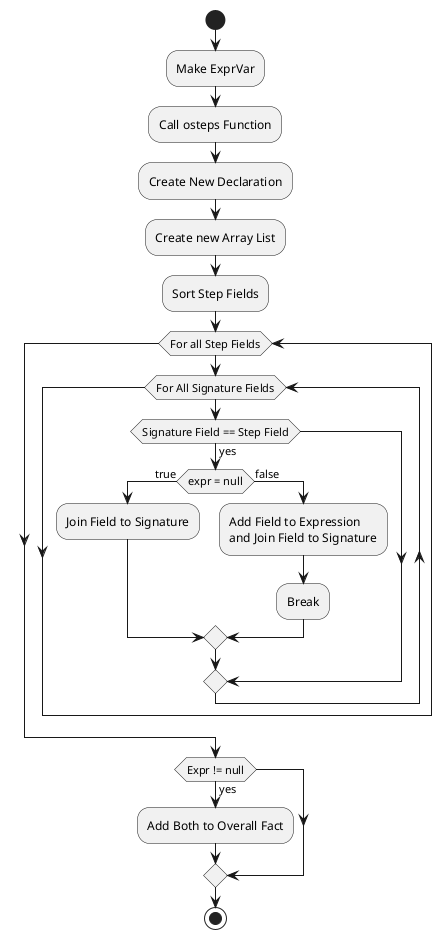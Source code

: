 @startuml
start
:Make ExprVar;
:Call osteps Function;
:Create New Declaration;
:Create new Array List;
:Sort Step Fields;
while(For all Step Fields)
while(For All Signature Fields)
if(Signature Field == Step Field) then (yes)
if(expr = null) then (true)
:Join Field to Signature;
else(false)
:Add Field to Expression 
and Join Field to Signature;
:Break;
endif
endif
endwhile
endwhile
if(Expr != null) then (yes)
:Add Both to Overall Fact;
endif
stop
@enduml